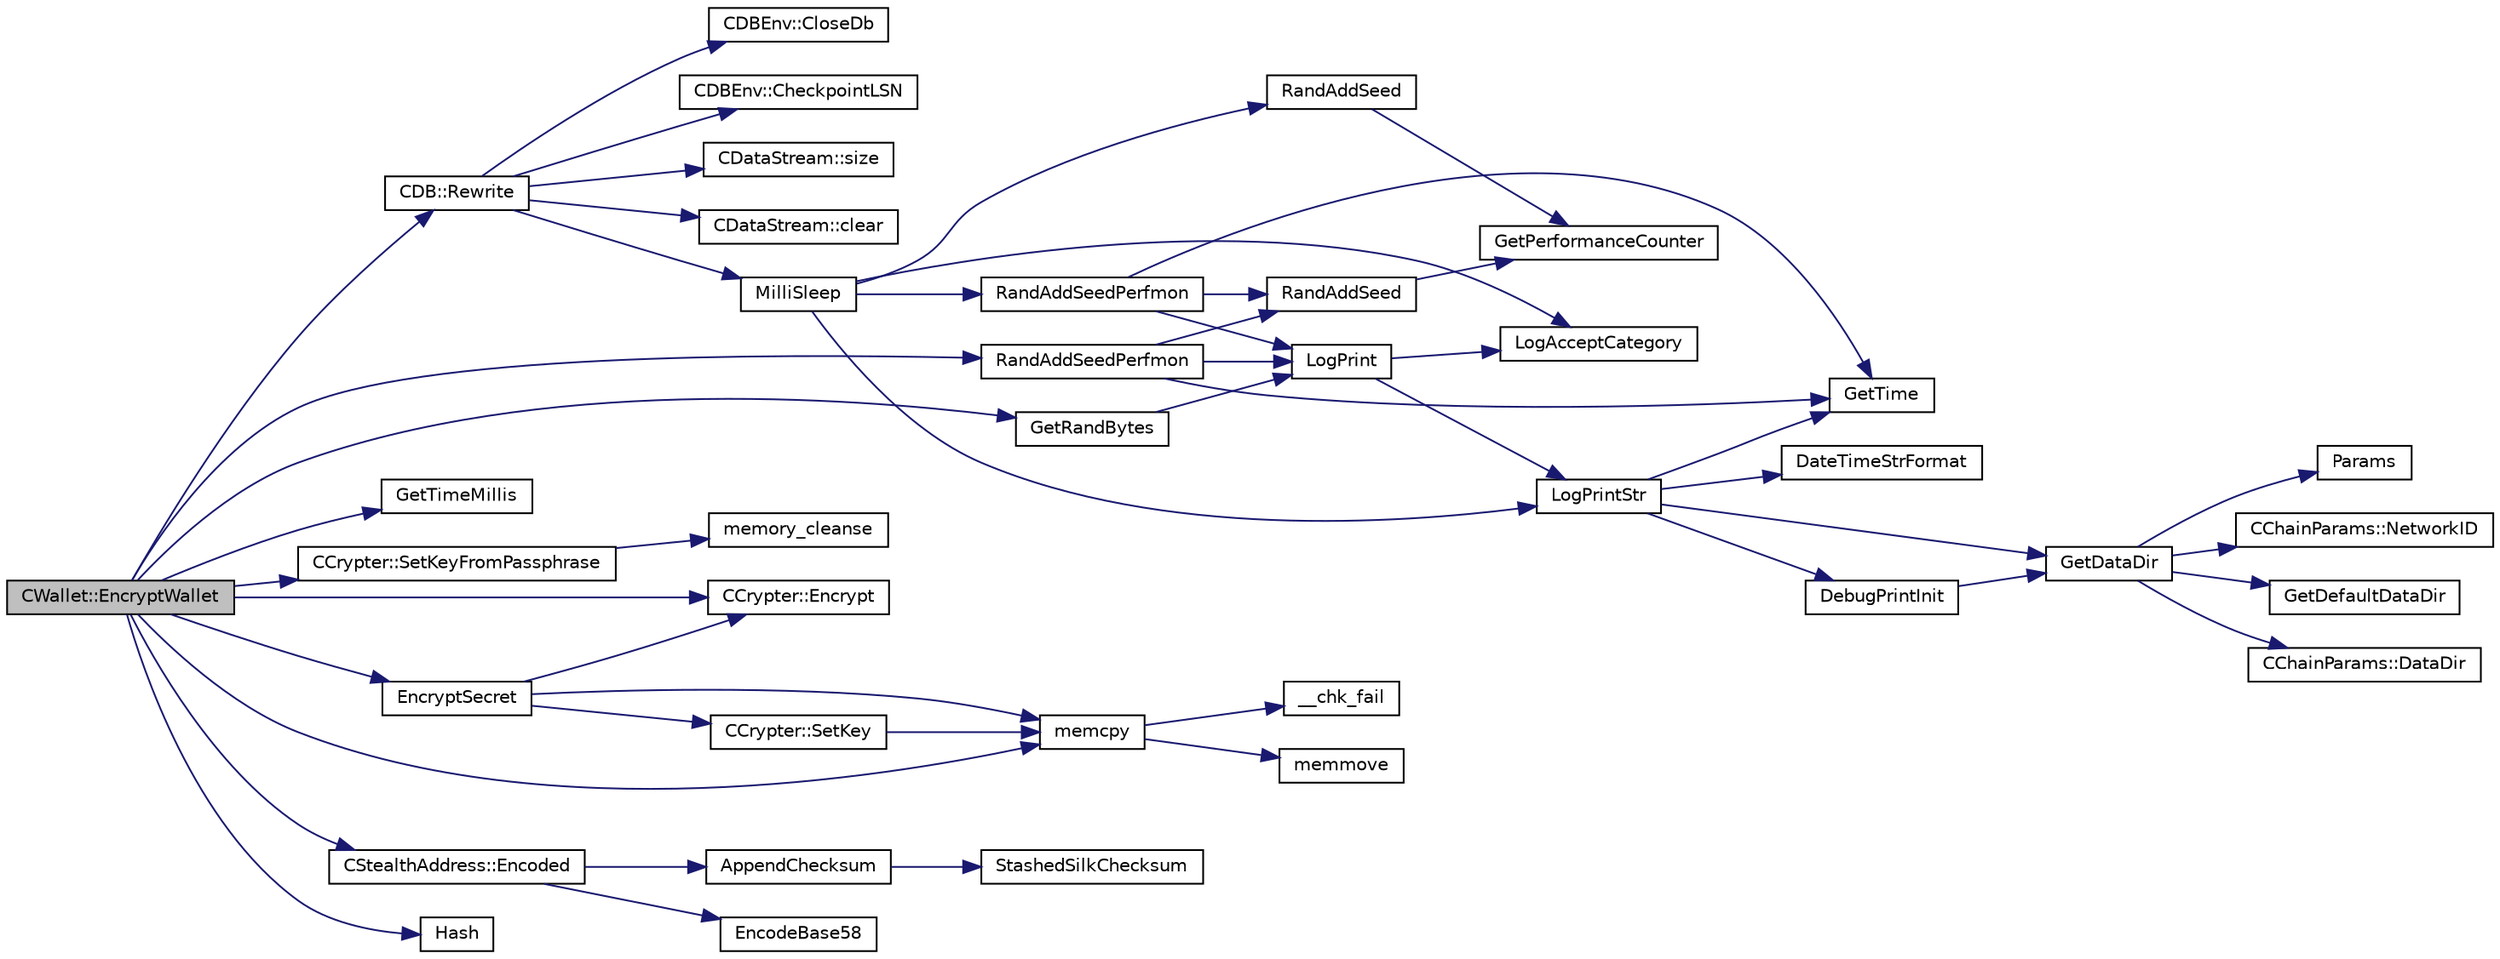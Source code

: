 digraph "CWallet::EncryptWallet"
{
  edge [fontname="Helvetica",fontsize="10",labelfontname="Helvetica",labelfontsize="10"];
  node [fontname="Helvetica",fontsize="10",shape=record];
  rankdir="LR";
  Node1065 [label="CWallet::EncryptWallet",height=0.2,width=0.4,color="black", fillcolor="grey75", style="filled", fontcolor="black"];
  Node1065 -> Node1066 [color="midnightblue",fontsize="10",style="solid",fontname="Helvetica"];
  Node1066 [label="RandAddSeedPerfmon",height=0.2,width=0.4,color="black", fillcolor="white", style="filled",URL="$df/d2d/util_8cpp.html#a786af12a87491f8dc24351d93b9833b6"];
  Node1066 -> Node1067 [color="midnightblue",fontsize="10",style="solid",fontname="Helvetica"];
  Node1067 [label="RandAddSeed",height=0.2,width=0.4,color="black", fillcolor="white", style="filled",URL="$df/d2d/util_8cpp.html#ab699fbdf803610a4e2060fd87787f7e0"];
  Node1067 -> Node1068 [color="midnightblue",fontsize="10",style="solid",fontname="Helvetica"];
  Node1068 [label="GetPerformanceCounter",height=0.2,width=0.4,color="black", fillcolor="white", style="filled",URL="$d8/d3c/util_8h.html#acd4d9988b9bb3f31fddf72a34b2bc37f"];
  Node1066 -> Node1069 [color="midnightblue",fontsize="10",style="solid",fontname="Helvetica"];
  Node1069 [label="GetTime",height=0.2,width=0.4,color="black", fillcolor="white", style="filled",URL="$df/d2d/util_8cpp.html#a46fac5fba8ba905b5f9acb364f5d8c6f"];
  Node1066 -> Node1070 [color="midnightblue",fontsize="10",style="solid",fontname="Helvetica"];
  Node1070 [label="LogPrint",height=0.2,width=0.4,color="black", fillcolor="white", style="filled",URL="$d8/d3c/util_8h.html#aab1f837a2366f424bdc996fdf6352171"];
  Node1070 -> Node1071 [color="midnightblue",fontsize="10",style="solid",fontname="Helvetica"];
  Node1071 [label="LogAcceptCategory",height=0.2,width=0.4,color="black", fillcolor="white", style="filled",URL="$d8/d3c/util_8h.html#a343d2a13efe00125f78d25dafb0a8d98"];
  Node1070 -> Node1072 [color="midnightblue",fontsize="10",style="solid",fontname="Helvetica"];
  Node1072 [label="LogPrintStr",height=0.2,width=0.4,color="black", fillcolor="white", style="filled",URL="$d8/d3c/util_8h.html#afd4c3002b2797c0560adddb6af3ca1da"];
  Node1072 -> Node1073 [color="midnightblue",fontsize="10",style="solid",fontname="Helvetica"];
  Node1073 [label="DebugPrintInit",height=0.2,width=0.4,color="black", fillcolor="white", style="filled",URL="$df/d2d/util_8cpp.html#a751ff5f21d880737811136b5e0bcea12"];
  Node1073 -> Node1074 [color="midnightblue",fontsize="10",style="solid",fontname="Helvetica"];
  Node1074 [label="GetDataDir",height=0.2,width=0.4,color="black", fillcolor="white", style="filled",URL="$df/d2d/util_8cpp.html#ab83866a054745d4b30a3948a1b44beba"];
  Node1074 -> Node1075 [color="midnightblue",fontsize="10",style="solid",fontname="Helvetica"];
  Node1075 [label="Params",height=0.2,width=0.4,color="black", fillcolor="white", style="filled",URL="$df/dbf/chainparams_8cpp.html#ace5c5b706d71a324a417dd2db394fd4a",tooltip="Return the currently selected parameters. "];
  Node1074 -> Node1076 [color="midnightblue",fontsize="10",style="solid",fontname="Helvetica"];
  Node1076 [label="CChainParams::NetworkID",height=0.2,width=0.4,color="black", fillcolor="white", style="filled",URL="$d1/d4f/class_c_chain_params.html#a90dc493ec0c0325c98c3ac06eb99862b"];
  Node1074 -> Node1077 [color="midnightblue",fontsize="10",style="solid",fontname="Helvetica"];
  Node1077 [label="GetDefaultDataDir",height=0.2,width=0.4,color="black", fillcolor="white", style="filled",URL="$df/d2d/util_8cpp.html#ab272995de020a3bcbf743be630e485c6"];
  Node1074 -> Node1078 [color="midnightblue",fontsize="10",style="solid",fontname="Helvetica"];
  Node1078 [label="CChainParams::DataDir",height=0.2,width=0.4,color="black", fillcolor="white", style="filled",URL="$d1/d4f/class_c_chain_params.html#a959488b5d8e6fe62857940b831d73a78"];
  Node1072 -> Node1074 [color="midnightblue",fontsize="10",style="solid",fontname="Helvetica"];
  Node1072 -> Node1079 [color="midnightblue",fontsize="10",style="solid",fontname="Helvetica"];
  Node1079 [label="DateTimeStrFormat",height=0.2,width=0.4,color="black", fillcolor="white", style="filled",URL="$df/d2d/util_8cpp.html#a749bc6776c8ec72d7c5e4dea56aee415"];
  Node1072 -> Node1069 [color="midnightblue",fontsize="10",style="solid",fontname="Helvetica"];
  Node1065 -> Node1080 [color="midnightblue",fontsize="10",style="solid",fontname="Helvetica"];
  Node1080 [label="GetRandBytes",height=0.2,width=0.4,color="black", fillcolor="white", style="filled",URL="$df/d2d/util_8cpp.html#acf52c2aa8213c7b15e26594a2264ed8a"];
  Node1080 -> Node1070 [color="midnightblue",fontsize="10",style="solid",fontname="Helvetica"];
  Node1065 -> Node1081 [color="midnightblue",fontsize="10",style="solid",fontname="Helvetica"];
  Node1081 [label="GetTimeMillis",height=0.2,width=0.4,color="black", fillcolor="white", style="filled",URL="$d8/d3c/util_8h.html#a139d0fe6387b9e230a9b8bb12d9b43b9"];
  Node1065 -> Node1082 [color="midnightblue",fontsize="10",style="solid",fontname="Helvetica"];
  Node1082 [label="CCrypter::SetKeyFromPassphrase",height=0.2,width=0.4,color="black", fillcolor="white", style="filled",URL="$d7/d89/class_c_crypter.html#a5368279e4a1549d3c1d15d8aa2179708"];
  Node1082 -> Node1083 [color="midnightblue",fontsize="10",style="solid",fontname="Helvetica"];
  Node1083 [label="memory_cleanse",height=0.2,width=0.4,color="black", fillcolor="white", style="filled",URL="$da/d37/cleanse_8cpp.html#a5a4afb85dd16ecc1f6019c782db78663"];
  Node1065 -> Node1084 [color="midnightblue",fontsize="10",style="solid",fontname="Helvetica"];
  Node1084 [label="CCrypter::Encrypt",height=0.2,width=0.4,color="black", fillcolor="white", style="filled",URL="$d7/d89/class_c_crypter.html#a124fcd3021569a660ce2daa3391c8ea4"];
  Node1065 -> Node1085 [color="midnightblue",fontsize="10",style="solid",fontname="Helvetica"];
  Node1085 [label="CStealthAddress::Encoded",height=0.2,width=0.4,color="black", fillcolor="white", style="filled",URL="$d6/d37/class_c_stealth_address.html#a1318c3f56f64354f4c909380ba692c91"];
  Node1085 -> Node1086 [color="midnightblue",fontsize="10",style="solid",fontname="Helvetica"];
  Node1086 [label="AppendChecksum",height=0.2,width=0.4,color="black", fillcolor="white", style="filled",URL="$db/d2d/stealth_8cpp.html#aa4f182dc0efd181cef81ca75ae960533"];
  Node1086 -> Node1087 [color="midnightblue",fontsize="10",style="solid",fontname="Helvetica"];
  Node1087 [label="StashedSilkChecksum",height=0.2,width=0.4,color="black", fillcolor="white", style="filled",URL="$db/d2d/stealth_8cpp.html#abb79a3b98a10b85daf3f3ff35c1cbfa8"];
  Node1085 -> Node1088 [color="midnightblue",fontsize="10",style="solid",fontname="Helvetica"];
  Node1088 [label="EncodeBase58",height=0.2,width=0.4,color="black", fillcolor="white", style="filled",URL="$db/d9c/base58_8cpp.html#a8d6f0e9d5df175b4966dcede31dc90ad",tooltip="Encode a byte sequence as a base58-encoded string. "];
  Node1065 -> Node1089 [color="midnightblue",fontsize="10",style="solid",fontname="Helvetica"];
  Node1089 [label="memcpy",height=0.2,width=0.4,color="black", fillcolor="white", style="filled",URL="$d5/d9f/glibc__compat_8cpp.html#a0f46826ab0466591e136db24394923cf"];
  Node1089 -> Node1090 [color="midnightblue",fontsize="10",style="solid",fontname="Helvetica"];
  Node1090 [label="memmove",height=0.2,width=0.4,color="black", fillcolor="white", style="filled",URL="$d5/d9f/glibc__compat_8cpp.html#a9778d49e9029dd75bc53ecbbf9f5e9a1"];
  Node1089 -> Node1091 [color="midnightblue",fontsize="10",style="solid",fontname="Helvetica"];
  Node1091 [label="__chk_fail",height=0.2,width=0.4,color="black", fillcolor="white", style="filled",URL="$d5/d9f/glibc__compat_8cpp.html#a424ac71631da5ada2976630ff67051d1"];
  Node1065 -> Node1092 [color="midnightblue",fontsize="10",style="solid",fontname="Helvetica"];
  Node1092 [label="Hash",height=0.2,width=0.4,color="black", fillcolor="white", style="filled",URL="$db/dfb/hash_8h.html#ab3f6c437460137530d86e09c2c102e99"];
  Node1065 -> Node1093 [color="midnightblue",fontsize="10",style="solid",fontname="Helvetica"];
  Node1093 [label="EncryptSecret",height=0.2,width=0.4,color="black", fillcolor="white", style="filled",URL="$d3/d05/crypter_8cpp.html#a4fa4e3134d2b6e4913b9ce6369820697"];
  Node1093 -> Node1089 [color="midnightblue",fontsize="10",style="solid",fontname="Helvetica"];
  Node1093 -> Node1094 [color="midnightblue",fontsize="10",style="solid",fontname="Helvetica"];
  Node1094 [label="CCrypter::SetKey",height=0.2,width=0.4,color="black", fillcolor="white", style="filled",URL="$d7/d89/class_c_crypter.html#a0d948dd4796e2420e1dd9c1ddbf7974e"];
  Node1094 -> Node1089 [color="midnightblue",fontsize="10",style="solid",fontname="Helvetica"];
  Node1093 -> Node1084 [color="midnightblue",fontsize="10",style="solid",fontname="Helvetica"];
  Node1065 -> Node1095 [color="midnightblue",fontsize="10",style="solid",fontname="Helvetica"];
  Node1095 [label="CDB::Rewrite",height=0.2,width=0.4,color="black", fillcolor="white", style="filled",URL="$d1/d2e/class_c_d_b.html#acfb8a373edb9c4cfab780fb7578b277e"];
  Node1095 -> Node1096 [color="midnightblue",fontsize="10",style="solid",fontname="Helvetica"];
  Node1096 [label="CDBEnv::CloseDb",height=0.2,width=0.4,color="black", fillcolor="white", style="filled",URL="$d5/dd2/class_c_d_b_env.html#ac53fd53afdd1e0881b8ffbb11a89b556"];
  Node1095 -> Node1097 [color="midnightblue",fontsize="10",style="solid",fontname="Helvetica"];
  Node1097 [label="CDBEnv::CheckpointLSN",height=0.2,width=0.4,color="black", fillcolor="white", style="filled",URL="$d5/dd2/class_c_d_b_env.html#aa4e0fe52dfc0da22fe9bf59eeda57fba"];
  Node1095 -> Node1098 [color="midnightblue",fontsize="10",style="solid",fontname="Helvetica"];
  Node1098 [label="CDataStream::size",height=0.2,width=0.4,color="black", fillcolor="white", style="filled",URL="$d5/d41/class_c_data_stream.html#add30f866dd928fc28c47fe79a0a6723a"];
  Node1095 -> Node1099 [color="midnightblue",fontsize="10",style="solid",fontname="Helvetica"];
  Node1099 [label="CDataStream::clear",height=0.2,width=0.4,color="black", fillcolor="white", style="filled",URL="$d5/d41/class_c_data_stream.html#ade6ed9a3a481e333900e6496707b9692"];
  Node1095 -> Node1100 [color="midnightblue",fontsize="10",style="solid",fontname="Helvetica"];
  Node1100 [label="MilliSleep",height=0.2,width=0.4,color="black", fillcolor="white", style="filled",URL="$d8/d3c/util_8h.html#ac635182d3e845eda4af4fa5ab31609da"];
  Node1100 -> Node1101 [color="midnightblue",fontsize="10",style="solid",fontname="Helvetica"];
  Node1101 [label="RandAddSeed",height=0.2,width=0.4,color="black", fillcolor="white", style="filled",URL="$d8/d3c/util_8h.html#ab699fbdf803610a4e2060fd87787f7e0"];
  Node1101 -> Node1068 [color="midnightblue",fontsize="10",style="solid",fontname="Helvetica"];
  Node1100 -> Node1102 [color="midnightblue",fontsize="10",style="solid",fontname="Helvetica"];
  Node1102 [label="RandAddSeedPerfmon",height=0.2,width=0.4,color="black", fillcolor="white", style="filled",URL="$d8/d3c/util_8h.html#a786af12a87491f8dc24351d93b9833b6"];
  Node1102 -> Node1067 [color="midnightblue",fontsize="10",style="solid",fontname="Helvetica"];
  Node1102 -> Node1069 [color="midnightblue",fontsize="10",style="solid",fontname="Helvetica"];
  Node1102 -> Node1070 [color="midnightblue",fontsize="10",style="solid",fontname="Helvetica"];
  Node1100 -> Node1071 [color="midnightblue",fontsize="10",style="solid",fontname="Helvetica"];
  Node1100 -> Node1072 [color="midnightblue",fontsize="10",style="solid",fontname="Helvetica"];
}
